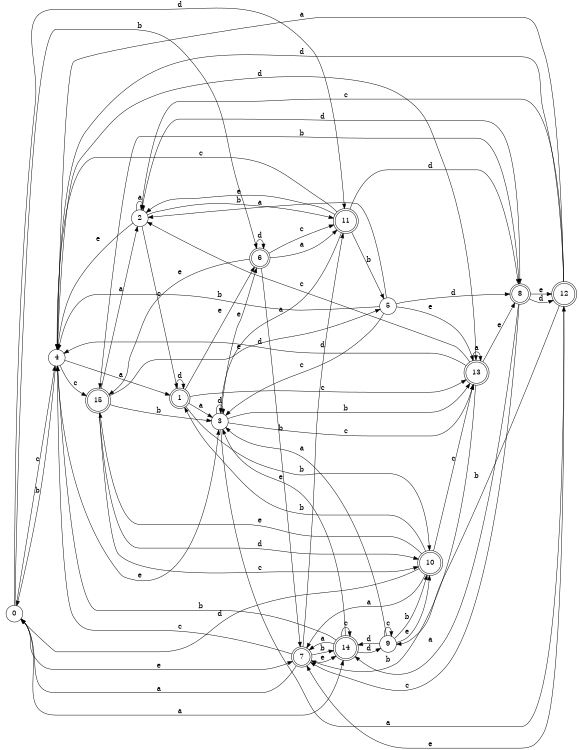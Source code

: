 digraph n13_3 {
__start0 [label="" shape="none"];

rankdir=LR;
size="8,5";

s0 [style="filled", color="black", fillcolor="white" shape="circle", label="0"];
s1 [style="rounded,filled", color="black", fillcolor="white" shape="doublecircle", label="1"];
s2 [style="filled", color="black", fillcolor="white" shape="circle", label="2"];
s3 [style="filled", color="black", fillcolor="white" shape="circle", label="3"];
s4 [style="filled", color="black", fillcolor="white" shape="circle", label="4"];
s5 [style="filled", color="black", fillcolor="white" shape="circle", label="5"];
s6 [style="rounded,filled", color="black", fillcolor="white" shape="doublecircle", label="6"];
s7 [style="rounded,filled", color="black", fillcolor="white" shape="doublecircle", label="7"];
s8 [style="rounded,filled", color="black", fillcolor="white" shape="doublecircle", label="8"];
s9 [style="filled", color="black", fillcolor="white" shape="circle", label="9"];
s10 [style="rounded,filled", color="black", fillcolor="white" shape="doublecircle", label="10"];
s11 [style="rounded,filled", color="black", fillcolor="white" shape="doublecircle", label="11"];
s12 [style="rounded,filled", color="black", fillcolor="white" shape="doublecircle", label="12"];
s13 [style="rounded,filled", color="black", fillcolor="white" shape="doublecircle", label="13"];
s14 [style="rounded,filled", color="black", fillcolor="white" shape="doublecircle", label="14"];
s15 [style="rounded,filled", color="black", fillcolor="white" shape="doublecircle", label="15"];
s0 -> s14 [label="a"];
s0 -> s6 [label="b"];
s0 -> s4 [label="c"];
s0 -> s11 [label="d"];
s0 -> s7 [label="e"];
s1 -> s3 [label="a"];
s1 -> s10 [label="b"];
s1 -> s13 [label="c"];
s1 -> s1 [label="d"];
s1 -> s6 [label="e"];
s2 -> s2 [label="a"];
s2 -> s11 [label="b"];
s2 -> s1 [label="c"];
s2 -> s8 [label="d"];
s2 -> s4 [label="e"];
s3 -> s12 [label="a"];
s3 -> s13 [label="b"];
s3 -> s13 [label="c"];
s3 -> s3 [label="d"];
s3 -> s6 [label="e"];
s4 -> s1 [label="a"];
s4 -> s0 [label="b"];
s4 -> s15 [label="c"];
s4 -> s13 [label="d"];
s4 -> s3 [label="e"];
s5 -> s2 [label="a"];
s5 -> s4 [label="b"];
s5 -> s3 [label="c"];
s5 -> s8 [label="d"];
s5 -> s13 [label="e"];
s6 -> s11 [label="a"];
s6 -> s7 [label="b"];
s6 -> s11 [label="c"];
s6 -> s6 [label="d"];
s6 -> s15 [label="e"];
s7 -> s0 [label="a"];
s7 -> s14 [label="b"];
s7 -> s4 [label="c"];
s7 -> s11 [label="d"];
s7 -> s14 [label="e"];
s8 -> s14 [label="a"];
s8 -> s15 [label="b"];
s8 -> s7 [label="c"];
s8 -> s12 [label="d"];
s8 -> s12 [label="e"];
s9 -> s3 [label="a"];
s9 -> s10 [label="b"];
s9 -> s9 [label="c"];
s9 -> s14 [label="d"];
s9 -> s10 [label="e"];
s10 -> s7 [label="a"];
s10 -> s1 [label="b"];
s10 -> s13 [label="c"];
s10 -> s0 [label="d"];
s10 -> s15 [label="e"];
s11 -> s3 [label="a"];
s11 -> s5 [label="b"];
s11 -> s4 [label="c"];
s11 -> s8 [label="d"];
s11 -> s2 [label="e"];
s12 -> s4 [label="a"];
s12 -> s9 [label="b"];
s12 -> s2 [label="c"];
s12 -> s4 [label="d"];
s12 -> s7 [label="e"];
s13 -> s13 [label="a"];
s13 -> s7 [label="b"];
s13 -> s2 [label="c"];
s13 -> s4 [label="d"];
s13 -> s8 [label="e"];
s14 -> s7 [label="a"];
s14 -> s4 [label="b"];
s14 -> s14 [label="c"];
s14 -> s9 [label="d"];
s14 -> s3 [label="e"];
s15 -> s2 [label="a"];
s15 -> s3 [label="b"];
s15 -> s10 [label="c"];
s15 -> s10 [label="d"];
s15 -> s5 [label="e"];

}